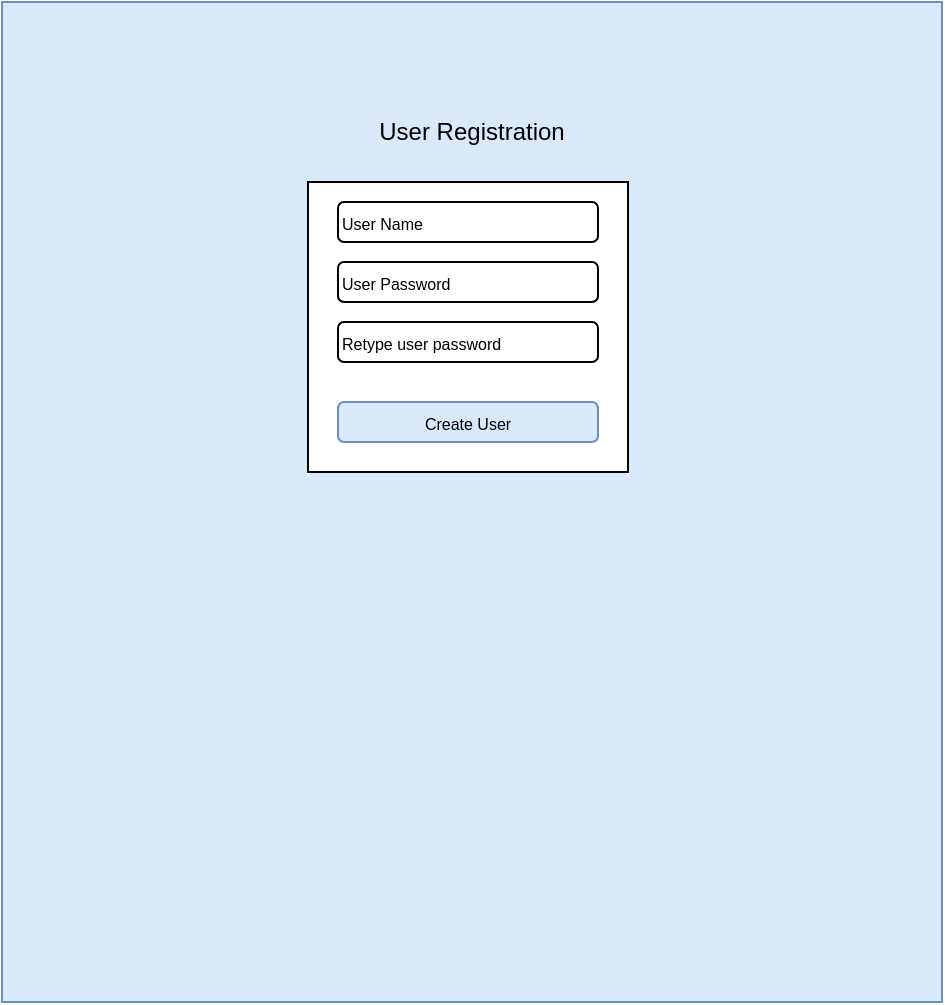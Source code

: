 <mxfile version="22.1.5" type="device">
  <diagram id="nn1J1yHc3YMep24kOIeA" name="Page-1">
    <mxGraphModel dx="1026" dy="654" grid="1" gridSize="10" guides="1" tooltips="1" connect="1" arrows="1" fold="1" page="1" pageScale="1" pageWidth="827" pageHeight="1169" math="0" shadow="0">
      <root>
        <mxCell id="0" />
        <mxCell id="1" parent="0" />
        <mxCell id="GzYylsoMiHV3k8SSvux8-1" value="" style="rounded=0;whiteSpace=wrap;html=1;movable=1;resizable=1;rotatable=1;deletable=1;editable=1;locked=0;connectable=1;fillColor=#dae8fc;strokeColor=#6c8ebf;" vertex="1" parent="1">
          <mxGeometry x="189" y="70" width="470" height="500" as="geometry" />
        </mxCell>
        <mxCell id="GzYylsoMiHV3k8SSvux8-9" value="" style="rounded=0;whiteSpace=wrap;html=1;" vertex="1" parent="1">
          <mxGeometry x="342" y="160" width="160" height="145" as="geometry" />
        </mxCell>
        <mxCell id="GzYylsoMiHV3k8SSvux8-2" value="User Registration" style="text;html=1;strokeColor=none;fillColor=none;align=center;verticalAlign=middle;whiteSpace=wrap;rounded=0;" vertex="1" parent="1">
          <mxGeometry x="361" y="120" width="126" height="30" as="geometry" />
        </mxCell>
        <mxCell id="GzYylsoMiHV3k8SSvux8-5" value="&lt;font style=&quot;font-size: 8px;&quot;&gt;User Name&lt;/font&gt;" style="rounded=1;whiteSpace=wrap;html=1;align=left;" vertex="1" parent="1">
          <mxGeometry x="357" y="170" width="130" height="20" as="geometry" />
        </mxCell>
        <mxCell id="GzYylsoMiHV3k8SSvux8-6" value="&lt;font style=&quot;font-size: 8px;&quot;&gt;User Password&lt;/font&gt;" style="rounded=1;whiteSpace=wrap;html=1;align=left;" vertex="1" parent="1">
          <mxGeometry x="357" y="200" width="130" height="20" as="geometry" />
        </mxCell>
        <mxCell id="GzYylsoMiHV3k8SSvux8-7" value="&lt;font style=&quot;font-size: 8px;&quot;&gt;Retype user password&lt;/font&gt;" style="rounded=1;whiteSpace=wrap;html=1;align=left;" vertex="1" parent="1">
          <mxGeometry x="357" y="230" width="130" height="20" as="geometry" />
        </mxCell>
        <mxCell id="GzYylsoMiHV3k8SSvux8-8" value="&lt;font style=&quot;font-size: 8px;&quot;&gt;Create User&lt;/font&gt;" style="rounded=1;whiteSpace=wrap;html=1;fillColor=#dae8fc;strokeColor=#6c8ebf;" vertex="1" parent="1">
          <mxGeometry x="357" y="270" width="130" height="20" as="geometry" />
        </mxCell>
      </root>
    </mxGraphModel>
  </diagram>
</mxfile>
